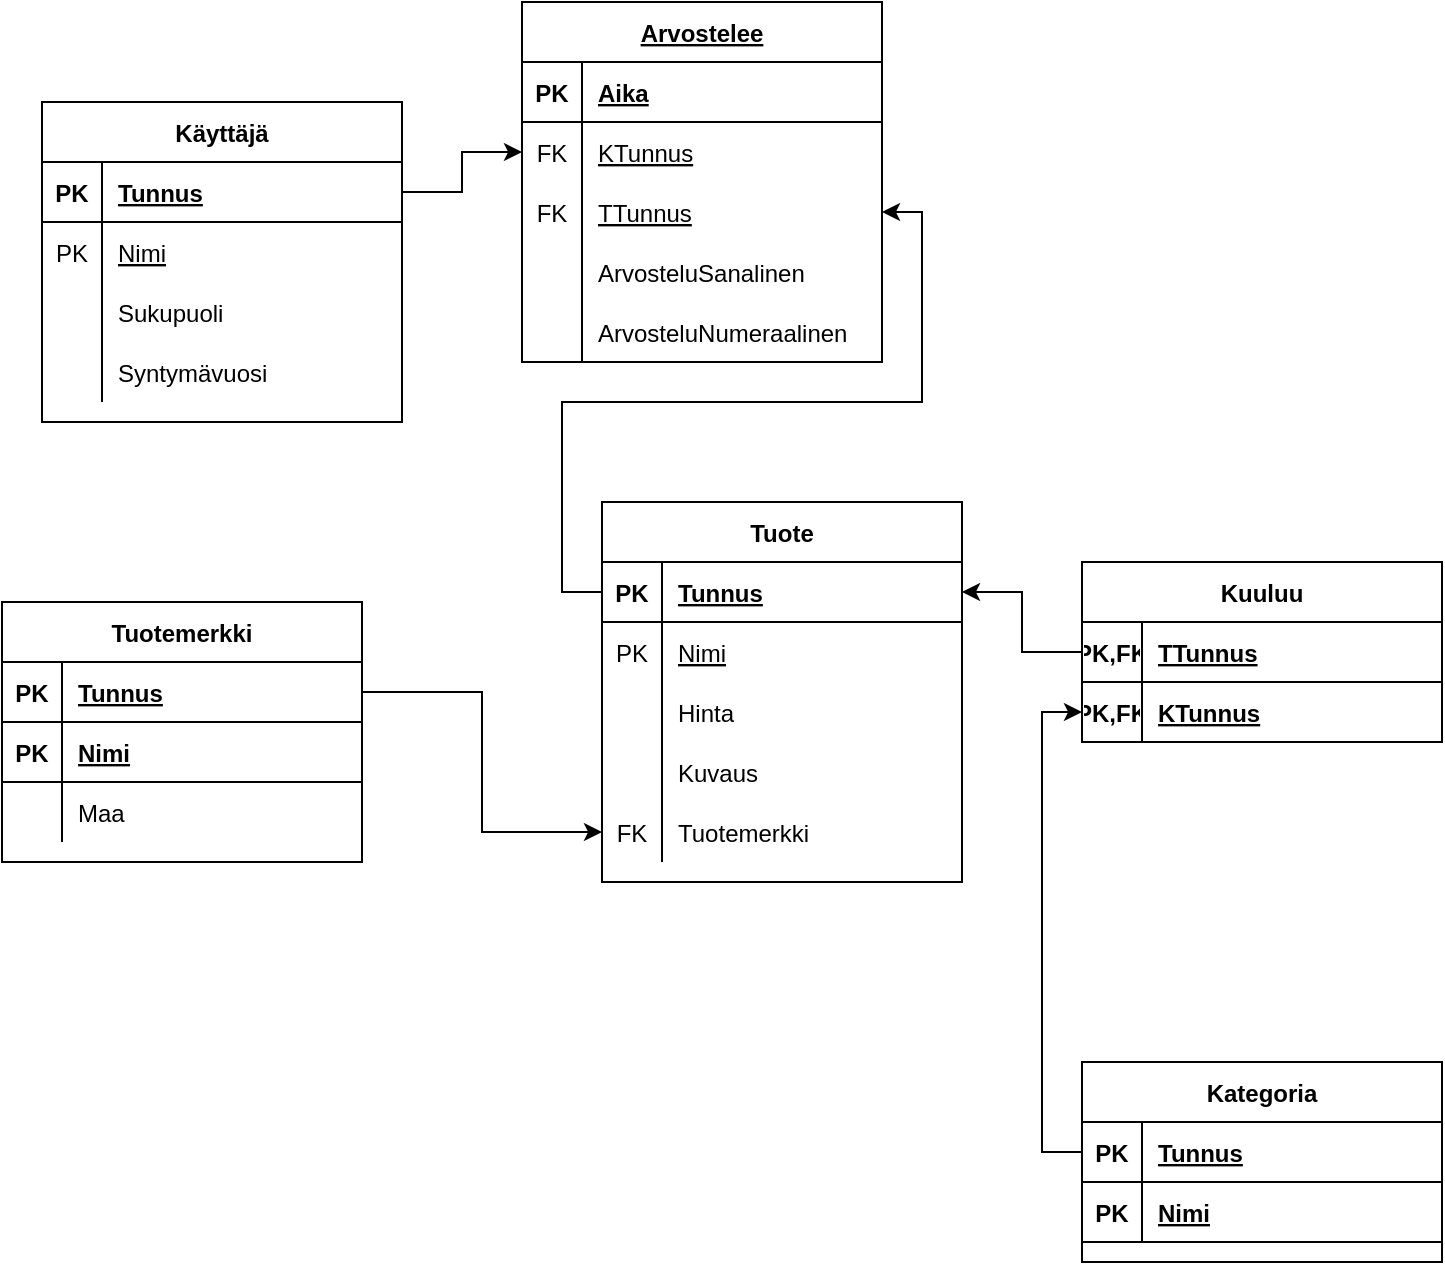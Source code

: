 <mxfile version="14.5.1" type="device"><diagram id="lJPR59e4FmHg6p1BCm7v" name="Sivu-1"><mxGraphModel dx="807" dy="1102" grid="1" gridSize="10" guides="1" tooltips="1" connect="1" arrows="1" fold="1" page="1" pageScale="1" pageWidth="827" pageHeight="1169" math="0" shadow="0"><root><mxCell id="0"/><mxCell id="1" parent="0"/><mxCell id="OAmSxlBzwzYIGnGpezUB-1" value="Käyttäjä" style="shape=table;startSize=30;container=1;collapsible=1;childLayout=tableLayout;fixedRows=1;rowLines=0;fontStyle=1;align=center;resizeLast=1;" vertex="1" parent="1"><mxGeometry x="100" y="120" width="180" height="160" as="geometry"/></mxCell><mxCell id="OAmSxlBzwzYIGnGpezUB-2" value="" style="shape=partialRectangle;collapsible=0;dropTarget=0;pointerEvents=0;fillColor=none;top=0;left=0;bottom=1;right=0;points=[[0,0.5],[1,0.5]];portConstraint=eastwest;" vertex="1" parent="OAmSxlBzwzYIGnGpezUB-1"><mxGeometry y="30" width="180" height="30" as="geometry"/></mxCell><mxCell id="OAmSxlBzwzYIGnGpezUB-3" value="PK" style="shape=partialRectangle;connectable=0;fillColor=none;top=0;left=0;bottom=0;right=0;fontStyle=1;overflow=hidden;" vertex="1" parent="OAmSxlBzwzYIGnGpezUB-2"><mxGeometry width="30" height="30" as="geometry"/></mxCell><mxCell id="OAmSxlBzwzYIGnGpezUB-4" value="Tunnus" style="shape=partialRectangle;connectable=0;fillColor=none;top=0;left=0;bottom=0;right=0;align=left;spacingLeft=6;fontStyle=5;overflow=hidden;" vertex="1" parent="OAmSxlBzwzYIGnGpezUB-2"><mxGeometry x="30" width="150" height="30" as="geometry"/></mxCell><mxCell id="OAmSxlBzwzYIGnGpezUB-5" value="" style="shape=partialRectangle;collapsible=0;dropTarget=0;pointerEvents=0;fillColor=none;top=0;left=0;bottom=0;right=0;points=[[0,0.5],[1,0.5]];portConstraint=eastwest;" vertex="1" parent="OAmSxlBzwzYIGnGpezUB-1"><mxGeometry y="60" width="180" height="30" as="geometry"/></mxCell><mxCell id="OAmSxlBzwzYIGnGpezUB-6" value="PK" style="shape=partialRectangle;connectable=0;fillColor=none;top=0;left=0;bottom=0;right=0;editable=1;overflow=hidden;" vertex="1" parent="OAmSxlBzwzYIGnGpezUB-5"><mxGeometry width="30" height="30" as="geometry"/></mxCell><mxCell id="OAmSxlBzwzYIGnGpezUB-7" value="Nimi" style="shape=partialRectangle;connectable=0;fillColor=none;top=0;left=0;bottom=0;right=0;align=left;spacingLeft=6;overflow=hidden;fontStyle=4" vertex="1" parent="OAmSxlBzwzYIGnGpezUB-5"><mxGeometry x="30" width="150" height="30" as="geometry"/></mxCell><mxCell id="OAmSxlBzwzYIGnGpezUB-8" value="" style="shape=partialRectangle;collapsible=0;dropTarget=0;pointerEvents=0;fillColor=none;top=0;left=0;bottom=0;right=0;points=[[0,0.5],[1,0.5]];portConstraint=eastwest;" vertex="1" parent="OAmSxlBzwzYIGnGpezUB-1"><mxGeometry y="90" width="180" height="30" as="geometry"/></mxCell><mxCell id="OAmSxlBzwzYIGnGpezUB-9" value="" style="shape=partialRectangle;connectable=0;fillColor=none;top=0;left=0;bottom=0;right=0;editable=1;overflow=hidden;" vertex="1" parent="OAmSxlBzwzYIGnGpezUB-8"><mxGeometry width="30" height="30" as="geometry"/></mxCell><mxCell id="OAmSxlBzwzYIGnGpezUB-10" value="Sukupuoli" style="shape=partialRectangle;connectable=0;fillColor=none;top=0;left=0;bottom=0;right=0;align=left;spacingLeft=6;overflow=hidden;" vertex="1" parent="OAmSxlBzwzYIGnGpezUB-8"><mxGeometry x="30" width="150" height="30" as="geometry"/></mxCell><mxCell id="OAmSxlBzwzYIGnGpezUB-11" value="" style="shape=partialRectangle;collapsible=0;dropTarget=0;pointerEvents=0;fillColor=none;top=0;left=0;bottom=0;right=0;points=[[0,0.5],[1,0.5]];portConstraint=eastwest;" vertex="1" parent="OAmSxlBzwzYIGnGpezUB-1"><mxGeometry y="120" width="180" height="30" as="geometry"/></mxCell><mxCell id="OAmSxlBzwzYIGnGpezUB-12" value="" style="shape=partialRectangle;connectable=0;fillColor=none;top=0;left=0;bottom=0;right=0;editable=1;overflow=hidden;" vertex="1" parent="OAmSxlBzwzYIGnGpezUB-11"><mxGeometry width="30" height="30" as="geometry"/></mxCell><mxCell id="OAmSxlBzwzYIGnGpezUB-13" value="Syntymävuosi" style="shape=partialRectangle;connectable=0;fillColor=none;top=0;left=0;bottom=0;right=0;align=left;spacingLeft=6;overflow=hidden;" vertex="1" parent="OAmSxlBzwzYIGnGpezUB-11"><mxGeometry x="30" width="150" height="30" as="geometry"/></mxCell><mxCell id="OAmSxlBzwzYIGnGpezUB-14" value="Arvostelee" style="shape=table;startSize=30;container=1;collapsible=1;childLayout=tableLayout;fixedRows=1;rowLines=0;fontStyle=5;align=center;resizeLast=1;" vertex="1" parent="1"><mxGeometry x="340" y="70" width="180" height="180" as="geometry"/></mxCell><mxCell id="OAmSxlBzwzYIGnGpezUB-15" value="" style="shape=partialRectangle;collapsible=0;dropTarget=0;pointerEvents=0;fillColor=none;top=0;left=0;bottom=1;right=0;points=[[0,0.5],[1,0.5]];portConstraint=eastwest;" vertex="1" parent="OAmSxlBzwzYIGnGpezUB-14"><mxGeometry y="30" width="180" height="30" as="geometry"/></mxCell><mxCell id="OAmSxlBzwzYIGnGpezUB-16" value="PK" style="shape=partialRectangle;connectable=0;fillColor=none;top=0;left=0;bottom=0;right=0;fontStyle=1;overflow=hidden;" vertex="1" parent="OAmSxlBzwzYIGnGpezUB-15"><mxGeometry width="30" height="30" as="geometry"/></mxCell><mxCell id="OAmSxlBzwzYIGnGpezUB-17" value="Aika" style="shape=partialRectangle;connectable=0;fillColor=none;top=0;left=0;bottom=0;right=0;align=left;spacingLeft=6;fontStyle=5;overflow=hidden;" vertex="1" parent="OAmSxlBzwzYIGnGpezUB-15"><mxGeometry x="30" width="150" height="30" as="geometry"/></mxCell><mxCell id="OAmSxlBzwzYIGnGpezUB-18" value="" style="shape=partialRectangle;collapsible=0;dropTarget=0;pointerEvents=0;fillColor=none;top=0;left=0;bottom=0;right=0;points=[[0,0.5],[1,0.5]];portConstraint=eastwest;" vertex="1" parent="OAmSxlBzwzYIGnGpezUB-14"><mxGeometry y="60" width="180" height="30" as="geometry"/></mxCell><mxCell id="OAmSxlBzwzYIGnGpezUB-19" value="FK" style="shape=partialRectangle;connectable=0;fillColor=none;top=0;left=0;bottom=0;right=0;editable=1;overflow=hidden;" vertex="1" parent="OAmSxlBzwzYIGnGpezUB-18"><mxGeometry width="30" height="30" as="geometry"/></mxCell><mxCell id="OAmSxlBzwzYIGnGpezUB-20" value="KTunnus" style="shape=partialRectangle;connectable=0;fillColor=none;top=0;left=0;bottom=0;right=0;align=left;spacingLeft=6;overflow=hidden;fontStyle=4" vertex="1" parent="OAmSxlBzwzYIGnGpezUB-18"><mxGeometry x="30" width="150" height="30" as="geometry"/></mxCell><mxCell id="OAmSxlBzwzYIGnGpezUB-21" value="" style="shape=partialRectangle;collapsible=0;dropTarget=0;pointerEvents=0;fillColor=none;top=0;left=0;bottom=0;right=0;points=[[0,0.5],[1,0.5]];portConstraint=eastwest;" vertex="1" parent="OAmSxlBzwzYIGnGpezUB-14"><mxGeometry y="90" width="180" height="30" as="geometry"/></mxCell><mxCell id="OAmSxlBzwzYIGnGpezUB-22" value="FK" style="shape=partialRectangle;connectable=0;fillColor=none;top=0;left=0;bottom=0;right=0;editable=1;overflow=hidden;" vertex="1" parent="OAmSxlBzwzYIGnGpezUB-21"><mxGeometry width="30" height="30" as="geometry"/></mxCell><mxCell id="OAmSxlBzwzYIGnGpezUB-23" value="TTunnus" style="shape=partialRectangle;connectable=0;fillColor=none;top=0;left=0;bottom=0;right=0;align=left;spacingLeft=6;overflow=hidden;fontStyle=4" vertex="1" parent="OAmSxlBzwzYIGnGpezUB-21"><mxGeometry x="30" width="150" height="30" as="geometry"/></mxCell><mxCell id="OAmSxlBzwzYIGnGpezUB-24" value="" style="shape=partialRectangle;collapsible=0;dropTarget=0;pointerEvents=0;fillColor=none;top=0;left=0;bottom=0;right=0;points=[[0,0.5],[1,0.5]];portConstraint=eastwest;" vertex="1" parent="OAmSxlBzwzYIGnGpezUB-14"><mxGeometry y="120" width="180" height="30" as="geometry"/></mxCell><mxCell id="OAmSxlBzwzYIGnGpezUB-25" value="" style="shape=partialRectangle;connectable=0;fillColor=none;top=0;left=0;bottom=0;right=0;editable=1;overflow=hidden;" vertex="1" parent="OAmSxlBzwzYIGnGpezUB-24"><mxGeometry width="30" height="30" as="geometry"/></mxCell><mxCell id="OAmSxlBzwzYIGnGpezUB-26" value="ArvosteluSanalinen" style="shape=partialRectangle;connectable=0;fillColor=none;top=0;left=0;bottom=0;right=0;align=left;spacingLeft=6;overflow=hidden;" vertex="1" parent="OAmSxlBzwzYIGnGpezUB-24"><mxGeometry x="30" width="150" height="30" as="geometry"/></mxCell><mxCell id="OAmSxlBzwzYIGnGpezUB-33" value="" style="shape=partialRectangle;collapsible=0;dropTarget=0;pointerEvents=0;fillColor=none;top=0;left=0;bottom=0;right=0;points=[[0,0.5],[1,0.5]];portConstraint=eastwest;" vertex="1" parent="OAmSxlBzwzYIGnGpezUB-14"><mxGeometry y="150" width="180" height="30" as="geometry"/></mxCell><mxCell id="OAmSxlBzwzYIGnGpezUB-34" value="" style="shape=partialRectangle;connectable=0;fillColor=none;top=0;left=0;bottom=0;right=0;editable=1;overflow=hidden;" vertex="1" parent="OAmSxlBzwzYIGnGpezUB-33"><mxGeometry width="30" height="30" as="geometry"/></mxCell><mxCell id="OAmSxlBzwzYIGnGpezUB-35" value="ArvosteluNumeraalinen" style="shape=partialRectangle;connectable=0;fillColor=none;top=0;left=0;bottom=0;right=0;align=left;spacingLeft=6;overflow=hidden;" vertex="1" parent="OAmSxlBzwzYIGnGpezUB-33"><mxGeometry x="30" width="150" height="30" as="geometry"/></mxCell><mxCell id="OAmSxlBzwzYIGnGpezUB-36" style="edgeStyle=orthogonalEdgeStyle;rounded=0;orthogonalLoop=1;jettySize=auto;html=1;exitX=1;exitY=0.5;exitDx=0;exitDy=0;entryX=0;entryY=0.5;entryDx=0;entryDy=0;" edge="1" parent="1" source="OAmSxlBzwzYIGnGpezUB-2" target="OAmSxlBzwzYIGnGpezUB-18"><mxGeometry relative="1" as="geometry"/></mxCell><mxCell id="OAmSxlBzwzYIGnGpezUB-37" value="Tuote" style="shape=table;startSize=30;container=1;collapsible=1;childLayout=tableLayout;fixedRows=1;rowLines=0;fontStyle=1;align=center;resizeLast=1;" vertex="1" parent="1"><mxGeometry x="380" y="320" width="180" height="190" as="geometry"/></mxCell><mxCell id="OAmSxlBzwzYIGnGpezUB-38" value="" style="shape=partialRectangle;collapsible=0;dropTarget=0;pointerEvents=0;fillColor=none;top=0;left=0;bottom=1;right=0;points=[[0,0.5],[1,0.5]];portConstraint=eastwest;" vertex="1" parent="OAmSxlBzwzYIGnGpezUB-37"><mxGeometry y="30" width="180" height="30" as="geometry"/></mxCell><mxCell id="OAmSxlBzwzYIGnGpezUB-39" value="PK" style="shape=partialRectangle;connectable=0;fillColor=none;top=0;left=0;bottom=0;right=0;fontStyle=1;overflow=hidden;" vertex="1" parent="OAmSxlBzwzYIGnGpezUB-38"><mxGeometry width="30" height="30" as="geometry"/></mxCell><mxCell id="OAmSxlBzwzYIGnGpezUB-40" value="Tunnus" style="shape=partialRectangle;connectable=0;fillColor=none;top=0;left=0;bottom=0;right=0;align=left;spacingLeft=6;fontStyle=5;overflow=hidden;" vertex="1" parent="OAmSxlBzwzYIGnGpezUB-38"><mxGeometry x="30" width="150" height="30" as="geometry"/></mxCell><mxCell id="OAmSxlBzwzYIGnGpezUB-41" value="" style="shape=partialRectangle;collapsible=0;dropTarget=0;pointerEvents=0;fillColor=none;top=0;left=0;bottom=0;right=0;points=[[0,0.5],[1,0.5]];portConstraint=eastwest;" vertex="1" parent="OAmSxlBzwzYIGnGpezUB-37"><mxGeometry y="60" width="180" height="30" as="geometry"/></mxCell><mxCell id="OAmSxlBzwzYIGnGpezUB-42" value="PK" style="shape=partialRectangle;connectable=0;fillColor=none;top=0;left=0;bottom=0;right=0;editable=1;overflow=hidden;" vertex="1" parent="OAmSxlBzwzYIGnGpezUB-41"><mxGeometry width="30" height="30" as="geometry"/></mxCell><mxCell id="OAmSxlBzwzYIGnGpezUB-43" value="Nimi" style="shape=partialRectangle;connectable=0;fillColor=none;top=0;left=0;bottom=0;right=0;align=left;spacingLeft=6;overflow=hidden;fontStyle=4" vertex="1" parent="OAmSxlBzwzYIGnGpezUB-41"><mxGeometry x="30" width="150" height="30" as="geometry"/></mxCell><mxCell id="OAmSxlBzwzYIGnGpezUB-44" value="" style="shape=partialRectangle;collapsible=0;dropTarget=0;pointerEvents=0;fillColor=none;top=0;left=0;bottom=0;right=0;points=[[0,0.5],[1,0.5]];portConstraint=eastwest;" vertex="1" parent="OAmSxlBzwzYIGnGpezUB-37"><mxGeometry y="90" width="180" height="30" as="geometry"/></mxCell><mxCell id="OAmSxlBzwzYIGnGpezUB-45" value="" style="shape=partialRectangle;connectable=0;fillColor=none;top=0;left=0;bottom=0;right=0;editable=1;overflow=hidden;" vertex="1" parent="OAmSxlBzwzYIGnGpezUB-44"><mxGeometry width="30" height="30" as="geometry"/></mxCell><mxCell id="OAmSxlBzwzYIGnGpezUB-46" value="Hinta" style="shape=partialRectangle;connectable=0;fillColor=none;top=0;left=0;bottom=0;right=0;align=left;spacingLeft=6;overflow=hidden;" vertex="1" parent="OAmSxlBzwzYIGnGpezUB-44"><mxGeometry x="30" width="150" height="30" as="geometry"/></mxCell><mxCell id="OAmSxlBzwzYIGnGpezUB-47" value="" style="shape=partialRectangle;collapsible=0;dropTarget=0;pointerEvents=0;fillColor=none;top=0;left=0;bottom=0;right=0;points=[[0,0.5],[1,0.5]];portConstraint=eastwest;" vertex="1" parent="OAmSxlBzwzYIGnGpezUB-37"><mxGeometry y="120" width="180" height="30" as="geometry"/></mxCell><mxCell id="OAmSxlBzwzYIGnGpezUB-48" value="" style="shape=partialRectangle;connectable=0;fillColor=none;top=0;left=0;bottom=0;right=0;editable=1;overflow=hidden;" vertex="1" parent="OAmSxlBzwzYIGnGpezUB-47"><mxGeometry width="30" height="30" as="geometry"/></mxCell><mxCell id="OAmSxlBzwzYIGnGpezUB-49" value="Kuvaus" style="shape=partialRectangle;connectable=0;fillColor=none;top=0;left=0;bottom=0;right=0;align=left;spacingLeft=6;overflow=hidden;" vertex="1" parent="OAmSxlBzwzYIGnGpezUB-47"><mxGeometry x="30" width="150" height="30" as="geometry"/></mxCell><mxCell id="OAmSxlBzwzYIGnGpezUB-50" value="" style="shape=partialRectangle;collapsible=0;dropTarget=0;pointerEvents=0;fillColor=none;top=0;left=0;bottom=0;right=0;points=[[0,0.5],[1,0.5]];portConstraint=eastwest;" vertex="1" parent="OAmSxlBzwzYIGnGpezUB-37"><mxGeometry y="150" width="180" height="30" as="geometry"/></mxCell><mxCell id="OAmSxlBzwzYIGnGpezUB-51" value="FK" style="shape=partialRectangle;connectable=0;fillColor=none;top=0;left=0;bottom=0;right=0;editable=1;overflow=hidden;" vertex="1" parent="OAmSxlBzwzYIGnGpezUB-50"><mxGeometry width="30" height="30" as="geometry"/></mxCell><mxCell id="OAmSxlBzwzYIGnGpezUB-52" value="Tuotemerkki" style="shape=partialRectangle;connectable=0;fillColor=none;top=0;left=0;bottom=0;right=0;align=left;spacingLeft=6;overflow=hidden;" vertex="1" parent="OAmSxlBzwzYIGnGpezUB-50"><mxGeometry x="30" width="150" height="30" as="geometry"/></mxCell><mxCell id="OAmSxlBzwzYIGnGpezUB-53" style="edgeStyle=orthogonalEdgeStyle;rounded=0;orthogonalLoop=1;jettySize=auto;html=1;exitX=0;exitY=0.5;exitDx=0;exitDy=0;entryX=1;entryY=0.5;entryDx=0;entryDy=0;" edge="1" parent="1" source="OAmSxlBzwzYIGnGpezUB-38" target="OAmSxlBzwzYIGnGpezUB-21"><mxGeometry relative="1" as="geometry"/></mxCell><mxCell id="OAmSxlBzwzYIGnGpezUB-54" value="Tuotemerkki" style="shape=table;startSize=30;container=1;collapsible=1;childLayout=tableLayout;fixedRows=1;rowLines=0;fontStyle=1;align=center;resizeLast=1;" vertex="1" parent="1"><mxGeometry x="80" y="370" width="180" height="130" as="geometry"/></mxCell><mxCell id="OAmSxlBzwzYIGnGpezUB-55" value="" style="shape=partialRectangle;collapsible=0;dropTarget=0;pointerEvents=0;fillColor=none;top=0;left=0;bottom=1;right=0;points=[[0,0.5],[1,0.5]];portConstraint=eastwest;" vertex="1" parent="OAmSxlBzwzYIGnGpezUB-54"><mxGeometry y="30" width="180" height="30" as="geometry"/></mxCell><mxCell id="OAmSxlBzwzYIGnGpezUB-56" value="PK" style="shape=partialRectangle;connectable=0;fillColor=none;top=0;left=0;bottom=0;right=0;fontStyle=1;overflow=hidden;" vertex="1" parent="OAmSxlBzwzYIGnGpezUB-55"><mxGeometry width="30" height="30" as="geometry"/></mxCell><mxCell id="OAmSxlBzwzYIGnGpezUB-57" value="Tunnus" style="shape=partialRectangle;connectable=0;fillColor=none;top=0;left=0;bottom=0;right=0;align=left;spacingLeft=6;fontStyle=5;overflow=hidden;" vertex="1" parent="OAmSxlBzwzYIGnGpezUB-55"><mxGeometry x="30" width="150" height="30" as="geometry"/></mxCell><mxCell id="OAmSxlBzwzYIGnGpezUB-67" value="" style="shape=partialRectangle;collapsible=0;dropTarget=0;pointerEvents=0;fillColor=none;top=0;left=0;bottom=1;right=0;points=[[0,0.5],[1,0.5]];portConstraint=eastwest;" vertex="1" parent="OAmSxlBzwzYIGnGpezUB-54"><mxGeometry y="60" width="180" height="30" as="geometry"/></mxCell><mxCell id="OAmSxlBzwzYIGnGpezUB-68" value="PK" style="shape=partialRectangle;connectable=0;fillColor=none;top=0;left=0;bottom=0;right=0;fontStyle=1;overflow=hidden;" vertex="1" parent="OAmSxlBzwzYIGnGpezUB-67"><mxGeometry width="30" height="30" as="geometry"/></mxCell><mxCell id="OAmSxlBzwzYIGnGpezUB-69" value="Nimi" style="shape=partialRectangle;connectable=0;fillColor=none;top=0;left=0;bottom=0;right=0;align=left;spacingLeft=6;fontStyle=5;overflow=hidden;" vertex="1" parent="OAmSxlBzwzYIGnGpezUB-67"><mxGeometry x="30" width="150" height="30" as="geometry"/></mxCell><mxCell id="OAmSxlBzwzYIGnGpezUB-58" value="" style="shape=partialRectangle;collapsible=0;dropTarget=0;pointerEvents=0;fillColor=none;top=0;left=0;bottom=0;right=0;points=[[0,0.5],[1,0.5]];portConstraint=eastwest;" vertex="1" parent="OAmSxlBzwzYIGnGpezUB-54"><mxGeometry y="90" width="180" height="30" as="geometry"/></mxCell><mxCell id="OAmSxlBzwzYIGnGpezUB-59" value="" style="shape=partialRectangle;connectable=0;fillColor=none;top=0;left=0;bottom=0;right=0;editable=1;overflow=hidden;" vertex="1" parent="OAmSxlBzwzYIGnGpezUB-58"><mxGeometry width="30" height="30" as="geometry"/></mxCell><mxCell id="OAmSxlBzwzYIGnGpezUB-60" value="Maa" style="shape=partialRectangle;connectable=0;fillColor=none;top=0;left=0;bottom=0;right=0;align=left;spacingLeft=6;overflow=hidden;" vertex="1" parent="OAmSxlBzwzYIGnGpezUB-58"><mxGeometry x="30" width="150" height="30" as="geometry"/></mxCell><mxCell id="OAmSxlBzwzYIGnGpezUB-71" style="edgeStyle=orthogonalEdgeStyle;rounded=0;orthogonalLoop=1;jettySize=auto;html=1;exitX=1;exitY=0.5;exitDx=0;exitDy=0;entryX=0;entryY=0.5;entryDx=0;entryDy=0;" edge="1" parent="1" source="OAmSxlBzwzYIGnGpezUB-55" target="OAmSxlBzwzYIGnGpezUB-50"><mxGeometry relative="1" as="geometry"/></mxCell><mxCell id="OAmSxlBzwzYIGnGpezUB-72" value="Kuuluu" style="shape=table;startSize=30;container=1;collapsible=1;childLayout=tableLayout;fixedRows=1;rowLines=0;fontStyle=1;align=center;resizeLast=1;" vertex="1" parent="1"><mxGeometry x="620" y="350" width="180" height="90" as="geometry"/></mxCell><mxCell id="OAmSxlBzwzYIGnGpezUB-73" value="" style="shape=partialRectangle;collapsible=0;dropTarget=0;pointerEvents=0;fillColor=none;top=0;left=0;bottom=1;right=0;points=[[0,0.5],[1,0.5]];portConstraint=eastwest;" vertex="1" parent="OAmSxlBzwzYIGnGpezUB-72"><mxGeometry y="30" width="180" height="30" as="geometry"/></mxCell><mxCell id="OAmSxlBzwzYIGnGpezUB-74" value="PK,FK" style="shape=partialRectangle;connectable=0;fillColor=none;top=0;left=0;bottom=0;right=0;fontStyle=1;overflow=hidden;" vertex="1" parent="OAmSxlBzwzYIGnGpezUB-73"><mxGeometry width="30" height="30" as="geometry"/></mxCell><mxCell id="OAmSxlBzwzYIGnGpezUB-75" value="TTunnus" style="shape=partialRectangle;connectable=0;fillColor=none;top=0;left=0;bottom=0;right=0;align=left;spacingLeft=6;fontStyle=5;overflow=hidden;" vertex="1" parent="OAmSxlBzwzYIGnGpezUB-73"><mxGeometry x="30" width="150" height="30" as="geometry"/></mxCell><mxCell id="OAmSxlBzwzYIGnGpezUB-85" value="" style="shape=partialRectangle;collapsible=0;dropTarget=0;pointerEvents=0;fillColor=none;top=0;left=0;bottom=1;right=0;points=[[0,0.5],[1,0.5]];portConstraint=eastwest;" vertex="1" parent="OAmSxlBzwzYIGnGpezUB-72"><mxGeometry y="60" width="180" height="30" as="geometry"/></mxCell><mxCell id="OAmSxlBzwzYIGnGpezUB-86" value="PK,FK" style="shape=partialRectangle;connectable=0;fillColor=none;top=0;left=0;bottom=0;right=0;fontStyle=1;overflow=hidden;" vertex="1" parent="OAmSxlBzwzYIGnGpezUB-85"><mxGeometry width="30" height="30" as="geometry"/></mxCell><mxCell id="OAmSxlBzwzYIGnGpezUB-87" value="KTunnus" style="shape=partialRectangle;connectable=0;fillColor=none;top=0;left=0;bottom=0;right=0;align=left;spacingLeft=6;fontStyle=5;overflow=hidden;" vertex="1" parent="OAmSxlBzwzYIGnGpezUB-85"><mxGeometry x="30" width="150" height="30" as="geometry"/></mxCell><mxCell id="OAmSxlBzwzYIGnGpezUB-88" style="edgeStyle=orthogonalEdgeStyle;rounded=0;orthogonalLoop=1;jettySize=auto;html=1;exitX=0;exitY=0.5;exitDx=0;exitDy=0;entryX=1;entryY=0.5;entryDx=0;entryDy=0;" edge="1" parent="1" source="OAmSxlBzwzYIGnGpezUB-73" target="OAmSxlBzwzYIGnGpezUB-38"><mxGeometry relative="1" as="geometry"/></mxCell><mxCell id="OAmSxlBzwzYIGnGpezUB-89" value="Kategoria" style="shape=table;startSize=30;container=1;collapsible=1;childLayout=tableLayout;fixedRows=1;rowLines=0;fontStyle=1;align=center;resizeLast=1;" vertex="1" parent="1"><mxGeometry x="620" y="600" width="180" height="100" as="geometry"/></mxCell><mxCell id="OAmSxlBzwzYIGnGpezUB-90" value="" style="shape=partialRectangle;collapsible=0;dropTarget=0;pointerEvents=0;fillColor=none;top=0;left=0;bottom=1;right=0;points=[[0,0.5],[1,0.5]];portConstraint=eastwest;" vertex="1" parent="OAmSxlBzwzYIGnGpezUB-89"><mxGeometry y="30" width="180" height="30" as="geometry"/></mxCell><mxCell id="OAmSxlBzwzYIGnGpezUB-91" value="PK" style="shape=partialRectangle;connectable=0;fillColor=none;top=0;left=0;bottom=0;right=0;fontStyle=1;overflow=hidden;" vertex="1" parent="OAmSxlBzwzYIGnGpezUB-90"><mxGeometry width="30" height="30" as="geometry"/></mxCell><mxCell id="OAmSxlBzwzYIGnGpezUB-92" value="Tunnus" style="shape=partialRectangle;connectable=0;fillColor=none;top=0;left=0;bottom=0;right=0;align=left;spacingLeft=6;fontStyle=5;overflow=hidden;" vertex="1" parent="OAmSxlBzwzYIGnGpezUB-90"><mxGeometry x="30" width="150" height="30" as="geometry"/></mxCell><mxCell id="OAmSxlBzwzYIGnGpezUB-102" value="" style="shape=partialRectangle;collapsible=0;dropTarget=0;pointerEvents=0;fillColor=none;top=0;left=0;bottom=1;right=0;points=[[0,0.5],[1,0.5]];portConstraint=eastwest;" vertex="1" parent="OAmSxlBzwzYIGnGpezUB-89"><mxGeometry y="60" width="180" height="30" as="geometry"/></mxCell><mxCell id="OAmSxlBzwzYIGnGpezUB-103" value="PK" style="shape=partialRectangle;connectable=0;fillColor=none;top=0;left=0;bottom=0;right=0;fontStyle=1;overflow=hidden;" vertex="1" parent="OAmSxlBzwzYIGnGpezUB-102"><mxGeometry width="30" height="30" as="geometry"/></mxCell><mxCell id="OAmSxlBzwzYIGnGpezUB-104" value="Nimi" style="shape=partialRectangle;connectable=0;fillColor=none;top=0;left=0;bottom=0;right=0;align=left;spacingLeft=6;fontStyle=5;overflow=hidden;" vertex="1" parent="OAmSxlBzwzYIGnGpezUB-102"><mxGeometry x="30" width="150" height="30" as="geometry"/></mxCell><mxCell id="OAmSxlBzwzYIGnGpezUB-105" style="edgeStyle=orthogonalEdgeStyle;rounded=0;orthogonalLoop=1;jettySize=auto;html=1;exitX=0;exitY=0.5;exitDx=0;exitDy=0;entryX=0;entryY=0.5;entryDx=0;entryDy=0;" edge="1" parent="1" source="OAmSxlBzwzYIGnGpezUB-90" target="OAmSxlBzwzYIGnGpezUB-85"><mxGeometry relative="1" as="geometry"/></mxCell></root></mxGraphModel></diagram></mxfile>